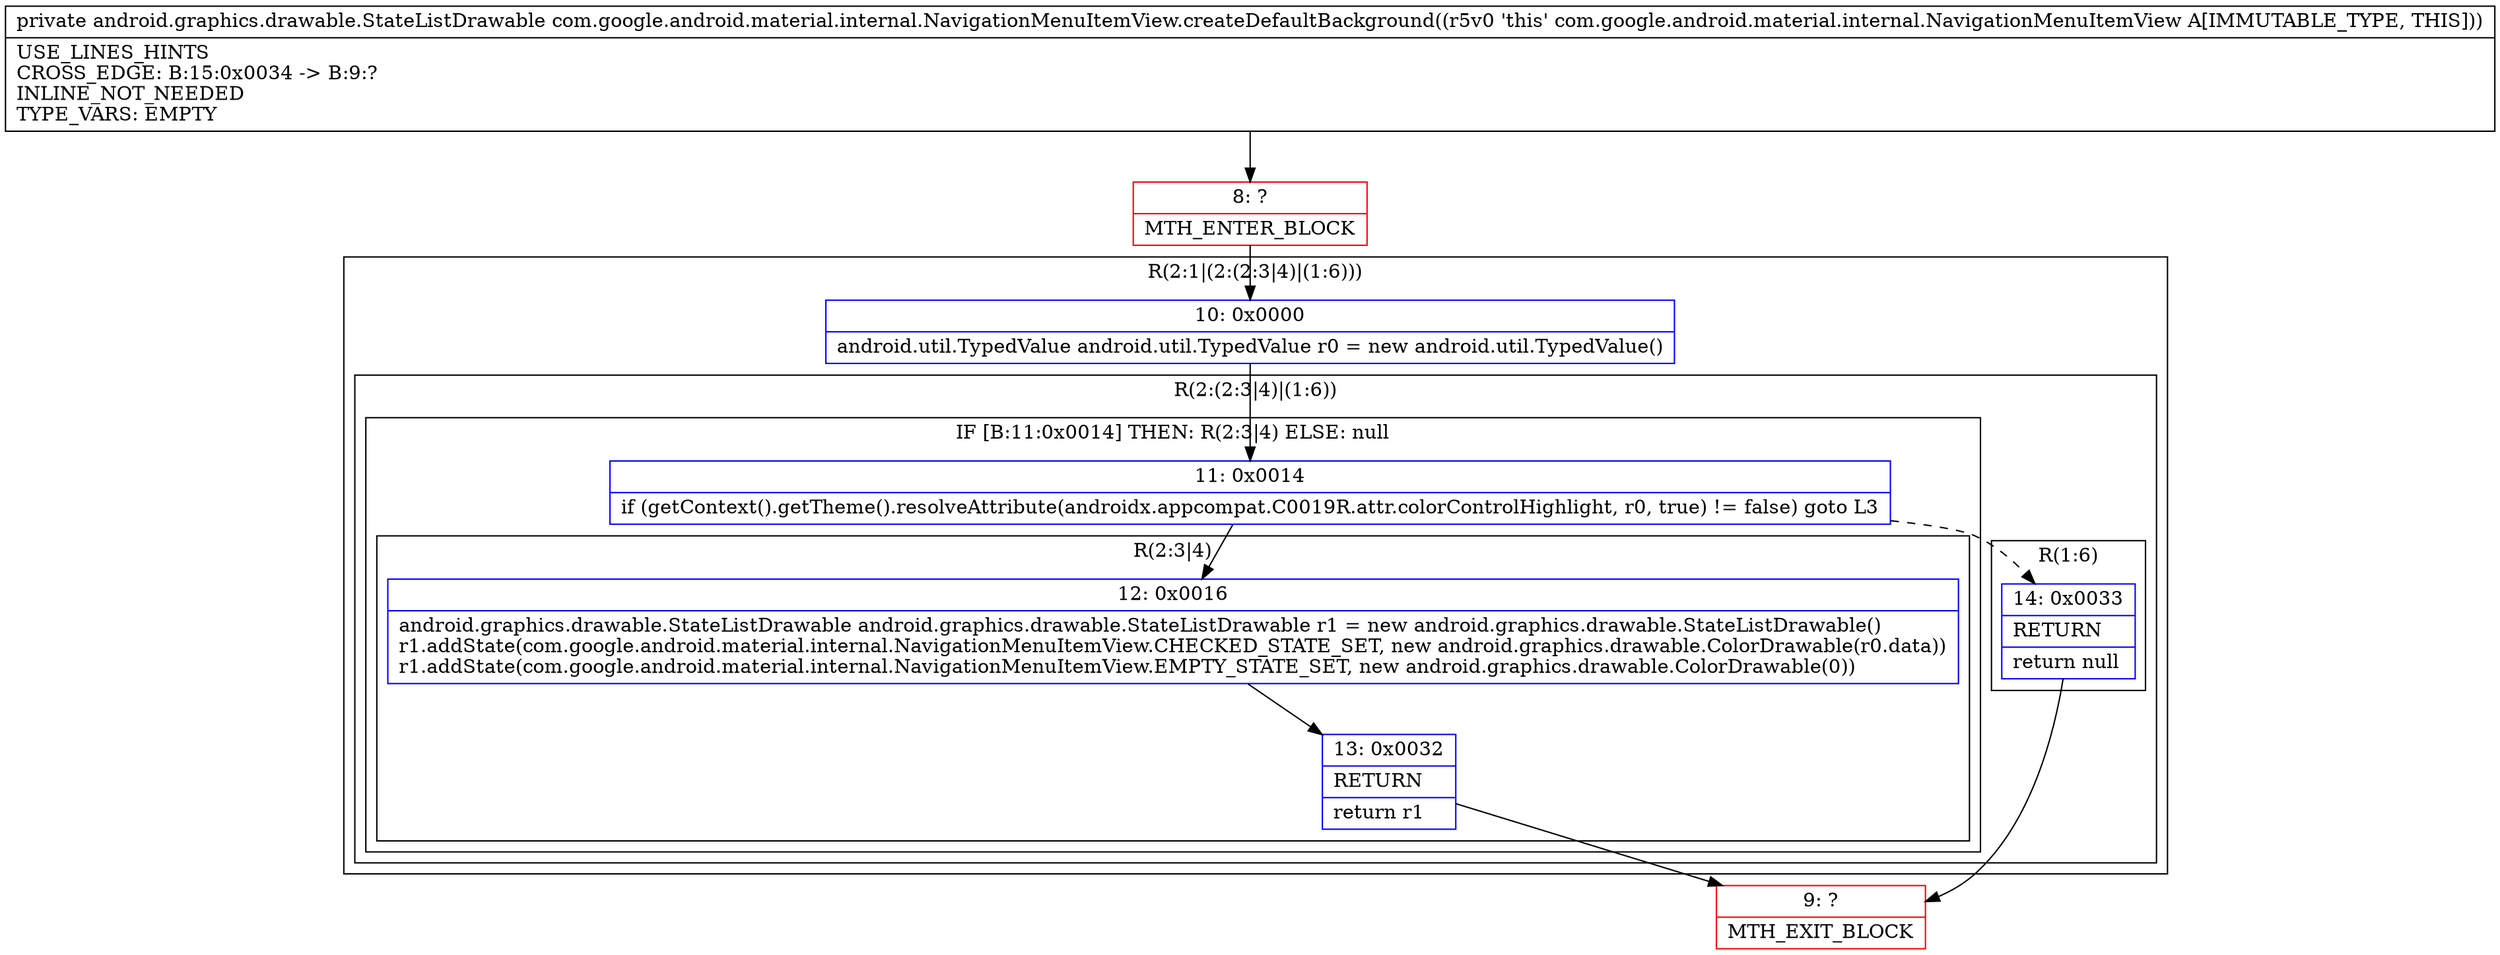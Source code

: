 digraph "CFG forcom.google.android.material.internal.NavigationMenuItemView.createDefaultBackground()Landroid\/graphics\/drawable\/StateListDrawable;" {
subgraph cluster_Region_1341120975 {
label = "R(2:1|(2:(2:3|4)|(1:6)))";
node [shape=record,color=blue];
Node_10 [shape=record,label="{10\:\ 0x0000|android.util.TypedValue android.util.TypedValue r0 = new android.util.TypedValue()\l}"];
subgraph cluster_Region_12395093 {
label = "R(2:(2:3|4)|(1:6))";
node [shape=record,color=blue];
subgraph cluster_IfRegion_178121803 {
label = "IF [B:11:0x0014] THEN: R(2:3|4) ELSE: null";
node [shape=record,color=blue];
Node_11 [shape=record,label="{11\:\ 0x0014|if (getContext().getTheme().resolveAttribute(androidx.appcompat.C0019R.attr.colorControlHighlight, r0, true) != false) goto L3\l}"];
subgraph cluster_Region_1648535155 {
label = "R(2:3|4)";
node [shape=record,color=blue];
Node_12 [shape=record,label="{12\:\ 0x0016|android.graphics.drawable.StateListDrawable android.graphics.drawable.StateListDrawable r1 = new android.graphics.drawable.StateListDrawable()\lr1.addState(com.google.android.material.internal.NavigationMenuItemView.CHECKED_STATE_SET, new android.graphics.drawable.ColorDrawable(r0.data))\lr1.addState(com.google.android.material.internal.NavigationMenuItemView.EMPTY_STATE_SET, new android.graphics.drawable.ColorDrawable(0))\l}"];
Node_13 [shape=record,label="{13\:\ 0x0032|RETURN\l|return r1\l}"];
}
}
subgraph cluster_Region_692920818 {
label = "R(1:6)";
node [shape=record,color=blue];
Node_14 [shape=record,label="{14\:\ 0x0033|RETURN\l|return null\l}"];
}
}
}
Node_8 [shape=record,color=red,label="{8\:\ ?|MTH_ENTER_BLOCK\l}"];
Node_9 [shape=record,color=red,label="{9\:\ ?|MTH_EXIT_BLOCK\l}"];
MethodNode[shape=record,label="{private android.graphics.drawable.StateListDrawable com.google.android.material.internal.NavigationMenuItemView.createDefaultBackground((r5v0 'this' com.google.android.material.internal.NavigationMenuItemView A[IMMUTABLE_TYPE, THIS]))  | USE_LINES_HINTS\lCROSS_EDGE: B:15:0x0034 \-\> B:9:?\lINLINE_NOT_NEEDED\lTYPE_VARS: EMPTY\l}"];
MethodNode -> Node_8;Node_10 -> Node_11;
Node_11 -> Node_12;
Node_11 -> Node_14[style=dashed];
Node_12 -> Node_13;
Node_13 -> Node_9;
Node_14 -> Node_9;
Node_8 -> Node_10;
}

